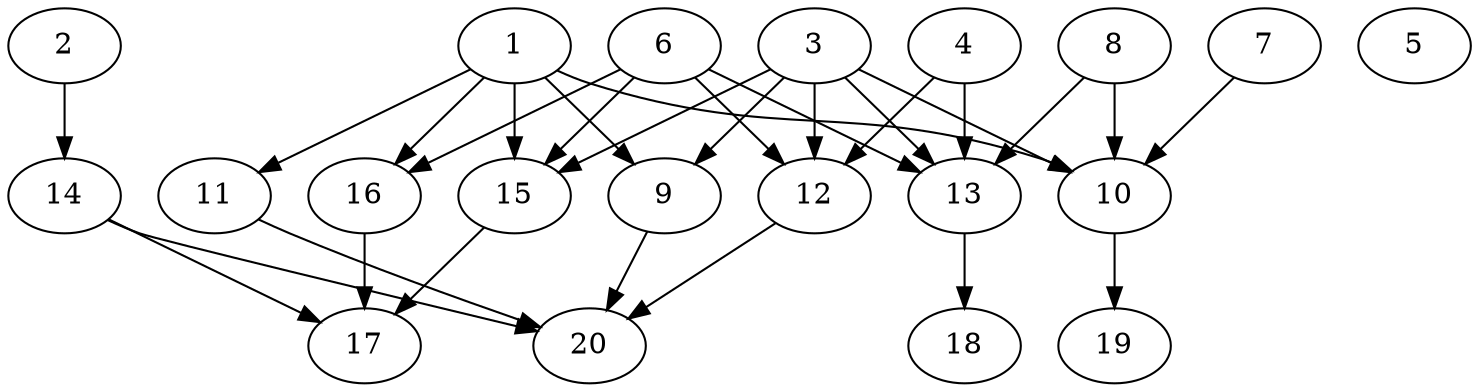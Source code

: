 // DAG automatically generated by daggen at Thu Oct  3 13:58:43 2019
// ./daggen --dot -n 20 --ccr 0.3 --fat 0.7 --regular 0.9 --density 0.5 --mindata 5242880 --maxdata 52428800 
digraph G {
  1 [size="18718720", alpha="0.02", expect_size="5615616"] 
  1 -> 9 [size ="5615616"]
  1 -> 10 [size ="5615616"]
  1 -> 11 [size ="5615616"]
  1 -> 15 [size ="5615616"]
  1 -> 16 [size ="5615616"]
  2 [size="135970133", alpha="0.03", expect_size="40791040"] 
  2 -> 14 [size ="40791040"]
  3 [size="25931093", alpha="0.20", expect_size="7779328"] 
  3 -> 9 [size ="7779328"]
  3 -> 10 [size ="7779328"]
  3 -> 12 [size ="7779328"]
  3 -> 13 [size ="7779328"]
  3 -> 15 [size ="7779328"]
  4 [size="86193493", alpha="0.10", expect_size="25858048"] 
  4 -> 12 [size ="25858048"]
  4 -> 13 [size ="25858048"]
  5 [size="71338667", alpha="0.06", expect_size="21401600"] 
  6 [size="45711360", alpha="0.08", expect_size="13713408"] 
  6 -> 12 [size ="13713408"]
  6 -> 13 [size ="13713408"]
  6 -> 15 [size ="13713408"]
  6 -> 16 [size ="13713408"]
  7 [size="134761813", alpha="0.03", expect_size="40428544"] 
  7 -> 10 [size ="40428544"]
  8 [size="52394667", alpha="0.17", expect_size="15718400"] 
  8 -> 10 [size ="15718400"]
  8 -> 13 [size ="15718400"]
  9 [size="102539947", alpha="0.09", expect_size="30761984"] 
  9 -> 20 [size ="30761984"]
  10 [size="22575787", alpha="0.20", expect_size="6772736"] 
  10 -> 19 [size ="6772736"]
  11 [size="114548053", alpha="0.15", expect_size="34364416"] 
  11 -> 20 [size ="34364416"]
  12 [size="132775253", alpha="0.12", expect_size="39832576"] 
  12 -> 20 [size ="39832576"]
  13 [size="158341120", alpha="0.18", expect_size="47502336"] 
  13 -> 18 [size ="47502336"]
  14 [size="156207787", alpha="0.07", expect_size="46862336"] 
  14 -> 17 [size ="46862336"]
  14 -> 20 [size ="46862336"]
  15 [size="76847787", alpha="0.12", expect_size="23054336"] 
  15 -> 17 [size ="23054336"]
  16 [size="127518720", alpha="0.09", expect_size="38255616"] 
  16 -> 17 [size ="38255616"]
  17 [size="30522027", alpha="0.07", expect_size="9156608"] 
  18 [size="52807680", alpha="0.04", expect_size="15842304"] 
  19 [size="30754133", alpha="0.18", expect_size="9226240"] 
  20 [size="102799360", alpha="0.07", expect_size="30839808"] 
}
